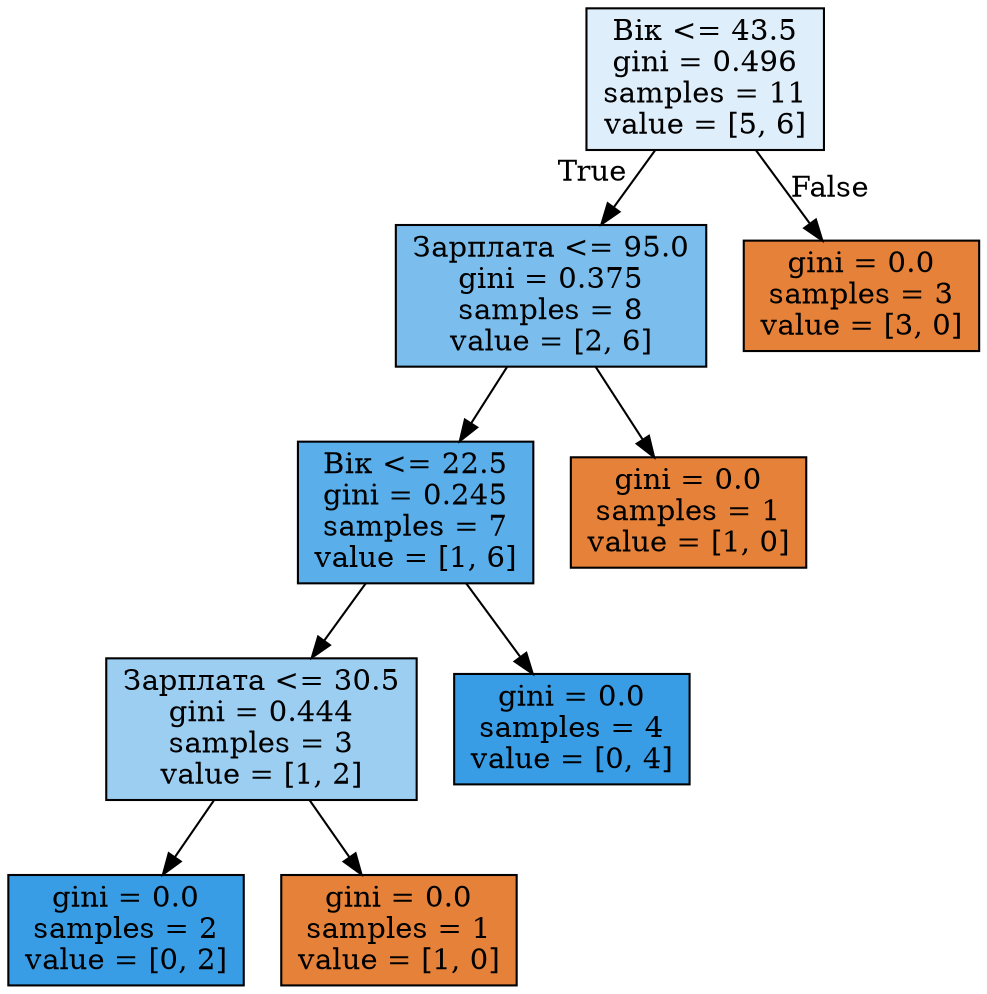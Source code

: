 digraph Tree {
node [shape=box, style="filled", color="black"] ;
0 [label="Вік <= 43.5\ngini = 0.496\nsamples = 11\nvalue = [5, 6]", fillcolor="#399de52a"] ;
1 [label="Зарплата <= 95.0\ngini = 0.375\nsamples = 8\nvalue = [2, 6]", fillcolor="#399de5aa"] ;
0 -> 1 [labeldistance=2.5, labelangle=45, headlabel="True"] ;
2 [label="Вік <= 22.5\ngini = 0.245\nsamples = 7\nvalue = [1, 6]", fillcolor="#399de5d4"] ;
1 -> 2 ;
3 [label="Зарплата <= 30.5\ngini = 0.444\nsamples = 3\nvalue = [1, 2]", fillcolor="#399de57f"] ;
2 -> 3 ;
4 [label="gini = 0.0\nsamples = 2\nvalue = [0, 2]", fillcolor="#399de5ff"] ;
3 -> 4 ;
5 [label="gini = 0.0\nsamples = 1\nvalue = [1, 0]", fillcolor="#e58139ff"] ;
3 -> 5 ;
6 [label="gini = 0.0\nsamples = 4\nvalue = [0, 4]", fillcolor="#399de5ff"] ;
2 -> 6 ;
7 [label="gini = 0.0\nsamples = 1\nvalue = [1, 0]", fillcolor="#e58139ff"] ;
1 -> 7 ;
8 [label="gini = 0.0\nsamples = 3\nvalue = [3, 0]", fillcolor="#e58139ff"] ;
0 -> 8 [labeldistance=2.5, labelangle=-45, headlabel="False"] ;
}